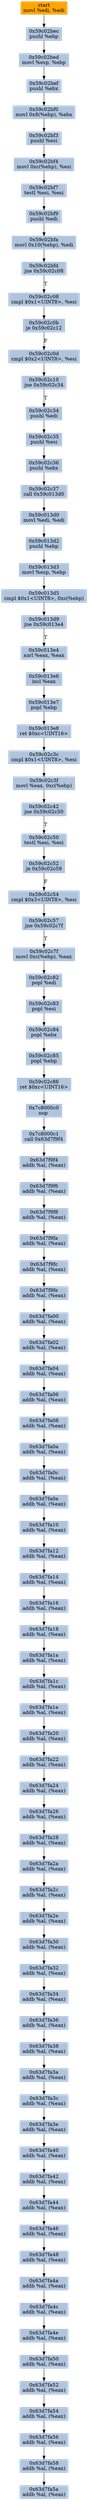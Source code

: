 digraph G {
node[shape=rectangle,style=filled,fillcolor=lightsteelblue,color=lightsteelblue]
bgcolor="transparent"
a0x59c02beamovl_edi_edi[label="start\nmovl %edi, %edi",color="lightgrey",fillcolor="orange"];
a0x59c02becpushl_ebp[label="0x59c02bec\npushl %ebp"];
a0x59c02bedmovl_esp_ebp[label="0x59c02bed\nmovl %esp, %ebp"];
a0x59c02befpushl_ebx[label="0x59c02bef\npushl %ebx"];
a0x59c02bf0movl_0x8ebp__ebx[label="0x59c02bf0\nmovl 0x8(%ebp), %ebx"];
a0x59c02bf3pushl_esi[label="0x59c02bf3\npushl %esi"];
a0x59c02bf4movl_0xcebp__esi[label="0x59c02bf4\nmovl 0xc(%ebp), %esi"];
a0x59c02bf7testl_esi_esi[label="0x59c02bf7\ntestl %esi, %esi"];
a0x59c02bf9pushl_edi[label="0x59c02bf9\npushl %edi"];
a0x59c02bfamovl_0x10ebp__edi[label="0x59c02bfa\nmovl 0x10(%ebp), %edi"];
a0x59c02bfdjne_0x59c02c08[label="0x59c02bfd\njne 0x59c02c08"];
a0x59c02c08cmpl_0x1UINT8_esi[label="0x59c02c08\ncmpl $0x1<UINT8>, %esi"];
a0x59c02c0bje_0x59c02c12[label="0x59c02c0b\nje 0x59c02c12"];
a0x59c02c0dcmpl_0x2UINT8_esi[label="0x59c02c0d\ncmpl $0x2<UINT8>, %esi"];
a0x59c02c10jne_0x59c02c34[label="0x59c02c10\njne 0x59c02c34"];
a0x59c02c34pushl_edi[label="0x59c02c34\npushl %edi"];
a0x59c02c35pushl_esi[label="0x59c02c35\npushl %esi"];
a0x59c02c36pushl_ebx[label="0x59c02c36\npushl %ebx"];
a0x59c02c37call_0x59c013d0[label="0x59c02c37\ncall 0x59c013d0"];
a0x59c013d0movl_edi_edi[label="0x59c013d0\nmovl %edi, %edi"];
a0x59c013d2pushl_ebp[label="0x59c013d2\npushl %ebp"];
a0x59c013d3movl_esp_ebp[label="0x59c013d3\nmovl %esp, %ebp"];
a0x59c013d5cmpl_0x1UINT8_0xcebp_[label="0x59c013d5\ncmpl $0x1<UINT8>, 0xc(%ebp)"];
a0x59c013d9jne_0x59c013e4[label="0x59c013d9\njne 0x59c013e4"];
a0x59c013e4xorl_eax_eax[label="0x59c013e4\nxorl %eax, %eax"];
a0x59c013e6incl_eax[label="0x59c013e6\nincl %eax"];
a0x59c013e7popl_ebp[label="0x59c013e7\npopl %ebp"];
a0x59c013e8ret_0xcUINT16[label="0x59c013e8\nret $0xc<UINT16>"];
a0x59c02c3ccmpl_0x1UINT8_esi[label="0x59c02c3c\ncmpl $0x1<UINT8>, %esi"];
a0x59c02c3fmovl_eax_0xcebp_[label="0x59c02c3f\nmovl %eax, 0xc(%ebp)"];
a0x59c02c42jne_0x59c02c50[label="0x59c02c42\njne 0x59c02c50"];
a0x59c02c50testl_esi_esi[label="0x59c02c50\ntestl %esi, %esi"];
a0x59c02c52je_0x59c02c59[label="0x59c02c52\nje 0x59c02c59"];
a0x59c02c54cmpl_0x3UINT8_esi[label="0x59c02c54\ncmpl $0x3<UINT8>, %esi"];
a0x59c02c57jne_0x59c02c7f[label="0x59c02c57\njne 0x59c02c7f"];
a0x59c02c7fmovl_0xcebp__eax[label="0x59c02c7f\nmovl 0xc(%ebp), %eax"];
a0x59c02c82popl_edi[label="0x59c02c82\npopl %edi"];
a0x59c02c83popl_esi[label="0x59c02c83\npopl %esi"];
a0x59c02c84popl_ebx[label="0x59c02c84\npopl %ebx"];
a0x59c02c85popl_ebp[label="0x59c02c85\npopl %ebp"];
a0x59c02c86ret_0xcUINT16[label="0x59c02c86\nret $0xc<UINT16>"];
a0x7c8000c0nop_[label="0x7c8000c0\nnop "];
a0x7c8000c1call_0x63d7f9f4[label="0x7c8000c1\ncall 0x63d7f9f4"];
a0x63d7f9f4addb_al_eax_[label="0x63d7f9f4\naddb %al, (%eax)"];
a0x63d7f9f6addb_al_eax_[label="0x63d7f9f6\naddb %al, (%eax)"];
a0x63d7f9f8addb_al_eax_[label="0x63d7f9f8\naddb %al, (%eax)"];
a0x63d7f9faaddb_al_eax_[label="0x63d7f9fa\naddb %al, (%eax)"];
a0x63d7f9fcaddb_al_eax_[label="0x63d7f9fc\naddb %al, (%eax)"];
a0x63d7f9feaddb_al_eax_[label="0x63d7f9fe\naddb %al, (%eax)"];
a0x63d7fa00addb_al_eax_[label="0x63d7fa00\naddb %al, (%eax)"];
a0x63d7fa02addb_al_eax_[label="0x63d7fa02\naddb %al, (%eax)"];
a0x63d7fa04addb_al_eax_[label="0x63d7fa04\naddb %al, (%eax)"];
a0x63d7fa06addb_al_eax_[label="0x63d7fa06\naddb %al, (%eax)"];
a0x63d7fa08addb_al_eax_[label="0x63d7fa08\naddb %al, (%eax)"];
a0x63d7fa0aaddb_al_eax_[label="0x63d7fa0a\naddb %al, (%eax)"];
a0x63d7fa0caddb_al_eax_[label="0x63d7fa0c\naddb %al, (%eax)"];
a0x63d7fa0eaddb_al_eax_[label="0x63d7fa0e\naddb %al, (%eax)"];
a0x63d7fa10addb_al_eax_[label="0x63d7fa10\naddb %al, (%eax)"];
a0x63d7fa12addb_al_eax_[label="0x63d7fa12\naddb %al, (%eax)"];
a0x63d7fa14addb_al_eax_[label="0x63d7fa14\naddb %al, (%eax)"];
a0x63d7fa16addb_al_eax_[label="0x63d7fa16\naddb %al, (%eax)"];
a0x63d7fa18addb_al_eax_[label="0x63d7fa18\naddb %al, (%eax)"];
a0x63d7fa1aaddb_al_eax_[label="0x63d7fa1a\naddb %al, (%eax)"];
a0x63d7fa1caddb_al_eax_[label="0x63d7fa1c\naddb %al, (%eax)"];
a0x63d7fa1eaddb_al_eax_[label="0x63d7fa1e\naddb %al, (%eax)"];
a0x63d7fa20addb_al_eax_[label="0x63d7fa20\naddb %al, (%eax)"];
a0x63d7fa22addb_al_eax_[label="0x63d7fa22\naddb %al, (%eax)"];
a0x63d7fa24addb_al_eax_[label="0x63d7fa24\naddb %al, (%eax)"];
a0x63d7fa26addb_al_eax_[label="0x63d7fa26\naddb %al, (%eax)"];
a0x63d7fa28addb_al_eax_[label="0x63d7fa28\naddb %al, (%eax)"];
a0x63d7fa2aaddb_al_eax_[label="0x63d7fa2a\naddb %al, (%eax)"];
a0x63d7fa2caddb_al_eax_[label="0x63d7fa2c\naddb %al, (%eax)"];
a0x63d7fa2eaddb_al_eax_[label="0x63d7fa2e\naddb %al, (%eax)"];
a0x63d7fa30addb_al_eax_[label="0x63d7fa30\naddb %al, (%eax)"];
a0x63d7fa32addb_al_eax_[label="0x63d7fa32\naddb %al, (%eax)"];
a0x63d7fa34addb_al_eax_[label="0x63d7fa34\naddb %al, (%eax)"];
a0x63d7fa36addb_al_eax_[label="0x63d7fa36\naddb %al, (%eax)"];
a0x63d7fa38addb_al_eax_[label="0x63d7fa38\naddb %al, (%eax)"];
a0x63d7fa3aaddb_al_eax_[label="0x63d7fa3a\naddb %al, (%eax)"];
a0x63d7fa3caddb_al_eax_[label="0x63d7fa3c\naddb %al, (%eax)"];
a0x63d7fa3eaddb_al_eax_[label="0x63d7fa3e\naddb %al, (%eax)"];
a0x63d7fa40addb_al_eax_[label="0x63d7fa40\naddb %al, (%eax)"];
a0x63d7fa42addb_al_eax_[label="0x63d7fa42\naddb %al, (%eax)"];
a0x63d7fa44addb_al_eax_[label="0x63d7fa44\naddb %al, (%eax)"];
a0x63d7fa46addb_al_eax_[label="0x63d7fa46\naddb %al, (%eax)"];
a0x63d7fa48addb_al_eax_[label="0x63d7fa48\naddb %al, (%eax)"];
a0x63d7fa4aaddb_al_eax_[label="0x63d7fa4a\naddb %al, (%eax)"];
a0x63d7fa4caddb_al_eax_[label="0x63d7fa4c\naddb %al, (%eax)"];
a0x63d7fa4eaddb_al_eax_[label="0x63d7fa4e\naddb %al, (%eax)"];
a0x63d7fa50addb_al_eax_[label="0x63d7fa50\naddb %al, (%eax)"];
a0x63d7fa52addb_al_eax_[label="0x63d7fa52\naddb %al, (%eax)"];
a0x63d7fa54addb_al_eax_[label="0x63d7fa54\naddb %al, (%eax)"];
a0x63d7fa56addb_al_eax_[label="0x63d7fa56\naddb %al, (%eax)"];
a0x63d7fa58addb_al_eax_[label="0x63d7fa58\naddb %al, (%eax)"];
a0x63d7fa5aaddb_al_eax_[label="0x63d7fa5a\naddb %al, (%eax)"];
a0x59c02beamovl_edi_edi -> a0x59c02becpushl_ebp [color="#000000"];
a0x59c02becpushl_ebp -> a0x59c02bedmovl_esp_ebp [color="#000000"];
a0x59c02bedmovl_esp_ebp -> a0x59c02befpushl_ebx [color="#000000"];
a0x59c02befpushl_ebx -> a0x59c02bf0movl_0x8ebp__ebx [color="#000000"];
a0x59c02bf0movl_0x8ebp__ebx -> a0x59c02bf3pushl_esi [color="#000000"];
a0x59c02bf3pushl_esi -> a0x59c02bf4movl_0xcebp__esi [color="#000000"];
a0x59c02bf4movl_0xcebp__esi -> a0x59c02bf7testl_esi_esi [color="#000000"];
a0x59c02bf7testl_esi_esi -> a0x59c02bf9pushl_edi [color="#000000"];
a0x59c02bf9pushl_edi -> a0x59c02bfamovl_0x10ebp__edi [color="#000000"];
a0x59c02bfamovl_0x10ebp__edi -> a0x59c02bfdjne_0x59c02c08 [color="#000000"];
a0x59c02bfdjne_0x59c02c08 -> a0x59c02c08cmpl_0x1UINT8_esi [color="#000000",label="T"];
a0x59c02c08cmpl_0x1UINT8_esi -> a0x59c02c0bje_0x59c02c12 [color="#000000"];
a0x59c02c0bje_0x59c02c12 -> a0x59c02c0dcmpl_0x2UINT8_esi [color="#000000",label="F"];
a0x59c02c0dcmpl_0x2UINT8_esi -> a0x59c02c10jne_0x59c02c34 [color="#000000"];
a0x59c02c10jne_0x59c02c34 -> a0x59c02c34pushl_edi [color="#000000",label="T"];
a0x59c02c34pushl_edi -> a0x59c02c35pushl_esi [color="#000000"];
a0x59c02c35pushl_esi -> a0x59c02c36pushl_ebx [color="#000000"];
a0x59c02c36pushl_ebx -> a0x59c02c37call_0x59c013d0 [color="#000000"];
a0x59c02c37call_0x59c013d0 -> a0x59c013d0movl_edi_edi [color="#000000"];
a0x59c013d0movl_edi_edi -> a0x59c013d2pushl_ebp [color="#000000"];
a0x59c013d2pushl_ebp -> a0x59c013d3movl_esp_ebp [color="#000000"];
a0x59c013d3movl_esp_ebp -> a0x59c013d5cmpl_0x1UINT8_0xcebp_ [color="#000000"];
a0x59c013d5cmpl_0x1UINT8_0xcebp_ -> a0x59c013d9jne_0x59c013e4 [color="#000000"];
a0x59c013d9jne_0x59c013e4 -> a0x59c013e4xorl_eax_eax [color="#000000",label="T"];
a0x59c013e4xorl_eax_eax -> a0x59c013e6incl_eax [color="#000000"];
a0x59c013e6incl_eax -> a0x59c013e7popl_ebp [color="#000000"];
a0x59c013e7popl_ebp -> a0x59c013e8ret_0xcUINT16 [color="#000000"];
a0x59c013e8ret_0xcUINT16 -> a0x59c02c3ccmpl_0x1UINT8_esi [color="#000000"];
a0x59c02c3ccmpl_0x1UINT8_esi -> a0x59c02c3fmovl_eax_0xcebp_ [color="#000000"];
a0x59c02c3fmovl_eax_0xcebp_ -> a0x59c02c42jne_0x59c02c50 [color="#000000"];
a0x59c02c42jne_0x59c02c50 -> a0x59c02c50testl_esi_esi [color="#000000",label="T"];
a0x59c02c50testl_esi_esi -> a0x59c02c52je_0x59c02c59 [color="#000000"];
a0x59c02c52je_0x59c02c59 -> a0x59c02c54cmpl_0x3UINT8_esi [color="#000000",label="F"];
a0x59c02c54cmpl_0x3UINT8_esi -> a0x59c02c57jne_0x59c02c7f [color="#000000"];
a0x59c02c57jne_0x59c02c7f -> a0x59c02c7fmovl_0xcebp__eax [color="#000000",label="T"];
a0x59c02c7fmovl_0xcebp__eax -> a0x59c02c82popl_edi [color="#000000"];
a0x59c02c82popl_edi -> a0x59c02c83popl_esi [color="#000000"];
a0x59c02c83popl_esi -> a0x59c02c84popl_ebx [color="#000000"];
a0x59c02c84popl_ebx -> a0x59c02c85popl_ebp [color="#000000"];
a0x59c02c85popl_ebp -> a0x59c02c86ret_0xcUINT16 [color="#000000"];
a0x59c02c86ret_0xcUINT16 -> a0x7c8000c0nop_ [color="#000000"];
a0x7c8000c0nop_ -> a0x7c8000c1call_0x63d7f9f4 [color="#000000"];
a0x7c8000c1call_0x63d7f9f4 -> a0x63d7f9f4addb_al_eax_ [color="#000000"];
a0x63d7f9f4addb_al_eax_ -> a0x63d7f9f6addb_al_eax_ [color="#000000"];
a0x63d7f9f6addb_al_eax_ -> a0x63d7f9f8addb_al_eax_ [color="#000000"];
a0x63d7f9f8addb_al_eax_ -> a0x63d7f9faaddb_al_eax_ [color="#000000"];
a0x63d7f9faaddb_al_eax_ -> a0x63d7f9fcaddb_al_eax_ [color="#000000"];
a0x63d7f9fcaddb_al_eax_ -> a0x63d7f9feaddb_al_eax_ [color="#000000"];
a0x63d7f9feaddb_al_eax_ -> a0x63d7fa00addb_al_eax_ [color="#000000"];
a0x63d7fa00addb_al_eax_ -> a0x63d7fa02addb_al_eax_ [color="#000000"];
a0x63d7fa02addb_al_eax_ -> a0x63d7fa04addb_al_eax_ [color="#000000"];
a0x63d7fa04addb_al_eax_ -> a0x63d7fa06addb_al_eax_ [color="#000000"];
a0x63d7fa06addb_al_eax_ -> a0x63d7fa08addb_al_eax_ [color="#000000"];
a0x63d7fa08addb_al_eax_ -> a0x63d7fa0aaddb_al_eax_ [color="#000000"];
a0x63d7fa0aaddb_al_eax_ -> a0x63d7fa0caddb_al_eax_ [color="#000000"];
a0x63d7fa0caddb_al_eax_ -> a0x63d7fa0eaddb_al_eax_ [color="#000000"];
a0x63d7fa0eaddb_al_eax_ -> a0x63d7fa10addb_al_eax_ [color="#000000"];
a0x63d7fa10addb_al_eax_ -> a0x63d7fa12addb_al_eax_ [color="#000000"];
a0x63d7fa12addb_al_eax_ -> a0x63d7fa14addb_al_eax_ [color="#000000"];
a0x63d7fa14addb_al_eax_ -> a0x63d7fa16addb_al_eax_ [color="#000000"];
a0x63d7fa16addb_al_eax_ -> a0x63d7fa18addb_al_eax_ [color="#000000"];
a0x63d7fa18addb_al_eax_ -> a0x63d7fa1aaddb_al_eax_ [color="#000000"];
a0x63d7fa1aaddb_al_eax_ -> a0x63d7fa1caddb_al_eax_ [color="#000000"];
a0x63d7fa1caddb_al_eax_ -> a0x63d7fa1eaddb_al_eax_ [color="#000000"];
a0x63d7fa1eaddb_al_eax_ -> a0x63d7fa20addb_al_eax_ [color="#000000"];
a0x63d7fa20addb_al_eax_ -> a0x63d7fa22addb_al_eax_ [color="#000000"];
a0x63d7fa22addb_al_eax_ -> a0x63d7fa24addb_al_eax_ [color="#000000"];
a0x63d7fa24addb_al_eax_ -> a0x63d7fa26addb_al_eax_ [color="#000000"];
a0x63d7fa26addb_al_eax_ -> a0x63d7fa28addb_al_eax_ [color="#000000"];
a0x63d7fa28addb_al_eax_ -> a0x63d7fa2aaddb_al_eax_ [color="#000000"];
a0x63d7fa2aaddb_al_eax_ -> a0x63d7fa2caddb_al_eax_ [color="#000000"];
a0x63d7fa2caddb_al_eax_ -> a0x63d7fa2eaddb_al_eax_ [color="#000000"];
a0x63d7fa2eaddb_al_eax_ -> a0x63d7fa30addb_al_eax_ [color="#000000"];
a0x63d7fa30addb_al_eax_ -> a0x63d7fa32addb_al_eax_ [color="#000000"];
a0x63d7fa32addb_al_eax_ -> a0x63d7fa34addb_al_eax_ [color="#000000"];
a0x63d7fa34addb_al_eax_ -> a0x63d7fa36addb_al_eax_ [color="#000000"];
a0x63d7fa36addb_al_eax_ -> a0x63d7fa38addb_al_eax_ [color="#000000"];
a0x63d7fa38addb_al_eax_ -> a0x63d7fa3aaddb_al_eax_ [color="#000000"];
a0x63d7fa3aaddb_al_eax_ -> a0x63d7fa3caddb_al_eax_ [color="#000000"];
a0x63d7fa3caddb_al_eax_ -> a0x63d7fa3eaddb_al_eax_ [color="#000000"];
a0x63d7fa3eaddb_al_eax_ -> a0x63d7fa40addb_al_eax_ [color="#000000"];
a0x63d7fa40addb_al_eax_ -> a0x63d7fa42addb_al_eax_ [color="#000000"];
a0x63d7fa42addb_al_eax_ -> a0x63d7fa44addb_al_eax_ [color="#000000"];
a0x63d7fa44addb_al_eax_ -> a0x63d7fa46addb_al_eax_ [color="#000000"];
a0x63d7fa46addb_al_eax_ -> a0x63d7fa48addb_al_eax_ [color="#000000"];
a0x63d7fa48addb_al_eax_ -> a0x63d7fa4aaddb_al_eax_ [color="#000000"];
a0x63d7fa4aaddb_al_eax_ -> a0x63d7fa4caddb_al_eax_ [color="#000000"];
a0x63d7fa4caddb_al_eax_ -> a0x63d7fa4eaddb_al_eax_ [color="#000000"];
a0x63d7fa4eaddb_al_eax_ -> a0x63d7fa50addb_al_eax_ [color="#000000"];
a0x63d7fa50addb_al_eax_ -> a0x63d7fa52addb_al_eax_ [color="#000000"];
a0x63d7fa52addb_al_eax_ -> a0x63d7fa54addb_al_eax_ [color="#000000"];
a0x63d7fa54addb_al_eax_ -> a0x63d7fa56addb_al_eax_ [color="#000000"];
a0x63d7fa56addb_al_eax_ -> a0x63d7fa58addb_al_eax_ [color="#000000"];
a0x63d7fa58addb_al_eax_ -> a0x63d7fa5aaddb_al_eax_ [color="#000000"];
}

